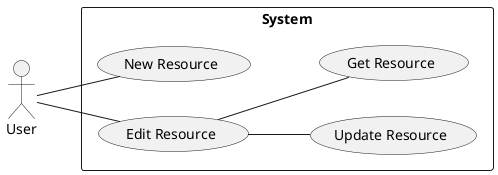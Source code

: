 @startuml "Edit/Add Resource"
    left to right direction

    actor  "User" as user

    rectangle "System" {
        usecase "New Resource" as new
        usecase "Edit Resource" as edit
        usecase "Update Resource" as update
        usecase "Get Resource" as get
    }

    user -- new
    user --edit
    edit -- update
    edit -- get

@enduml